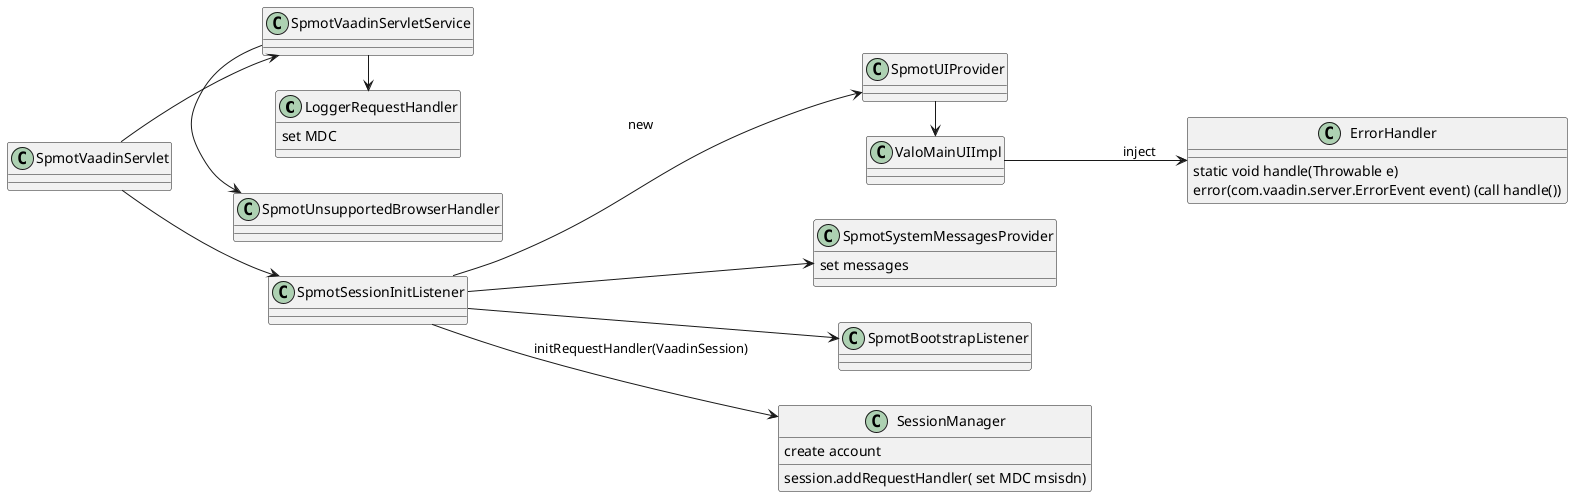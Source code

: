 @startuml
left to right direction

class LoggerRequestHandler {
  set MDC
}
class SpmotVaadinServletService

SpmotVaadinServletService -> SpmotUnsupportedBrowserHandler
SpmotVaadinServletService -> LoggerRequestHandler

class SpmotVaadinServlet
SpmotVaadinServlet --> SpmotVaadinServletService
SpmotVaadinServlet --> SpmotSessionInitListener

class SpmotUIProvider
SpmotUIProvider -> ValoMainUIImpl

class SpmotSystemMessagesProvider {
    set messages
}

class SpmotSessionInitListener
SpmotSessionInitListener --> SpmotUIProvider: new
SpmotSessionInitListener --> SpmotSystemMessagesProvider
SpmotSessionInitListener --> SpmotBootstrapListener
SpmotSessionInitListener --> SessionManager: initRequestHandler(VaadinSession)

class SpmotBootstrapListener

class SessionManager {
    create account
    session.addRequestHandler( set MDC msisdn)
}

class SpmotUnsupportedBrowserHandler
class ErrorHandler {
    static void handle(Throwable e)
    error(com.vaadin.server.ErrorEvent event) (call handle())

}

ValoMainUIImpl --> ErrorHandler : inject



@enduml